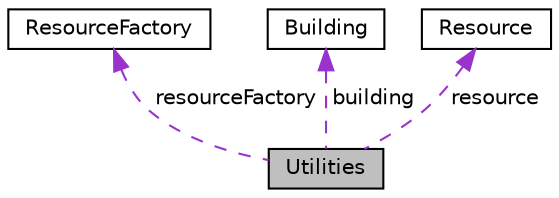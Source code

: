 digraph "Utilities"
{
 // LATEX_PDF_SIZE
  edge [fontname="Helvetica",fontsize="10",labelfontname="Helvetica",labelfontsize="10"];
  node [fontname="Helvetica",fontsize="10",shape=record];
  Node1 [label="Utilities",height=0.2,width=0.4,color="black", fillcolor="grey75", style="filled", fontcolor="black",tooltip="Abstract base class for utility services in a building."];
  Node2 -> Node1 [dir="back",color="darkorchid3",fontsize="10",style="dashed",label=" resourceFactory" ];
  Node2 [label="ResourceFactory",height=0.2,width=0.4,color="black", fillcolor="white", style="filled",URL="$classResourceFactory.html",tooltip="Factory class for managing and providing resources."];
  Node3 -> Node1 [dir="back",color="darkorchid3",fontsize="10",style="dashed",label=" building" ];
  Node3 [label="Building",height=0.2,width=0.4,color="black", fillcolor="white", style="filled",URL="$classBuilding.html",tooltip="Abstract base class representing a building with facilities, citizens, and utilities."];
  Node4 -> Node1 [dir="back",color="darkorchid3",fontsize="10",style="dashed",label=" resource" ];
  Node4 [label="Resource",height=0.2,width=0.4,color="black", fillcolor="white", style="filled",URL="$classResource.html",tooltip="Abstract base class representing a resource."];
}
